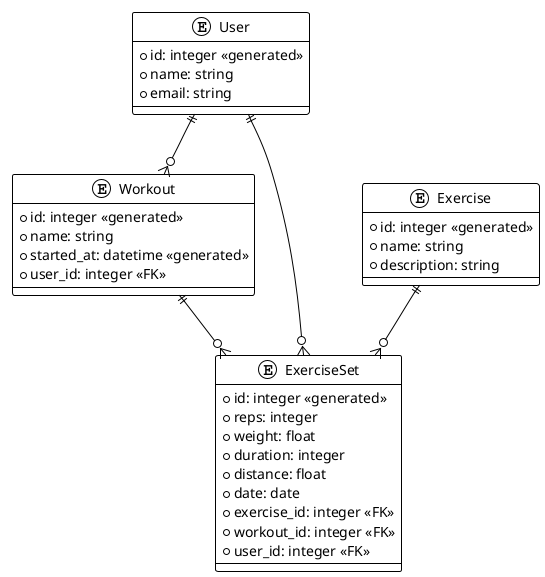 @startuml
!theme plain

entity User {
  * id: integer <<generated>>
  * name: string
  * email: string
}

entity Workout {
  * id: integer <<generated>>
  * name: string
  * started_at: datetime <<generated>>
  * user_id: integer <<FK>>
}

entity Exercise {
  * id: integer <<generated>>
  * name: string
  * description: string
}

entity ExerciseSet {
  * id: integer <<generated>>
  * reps: integer
  * weight: float
  * duration: integer
  * distance: float
  * date: date
  * exercise_id: integer <<FK>>
  * workout_id: integer <<FK>>
  * user_id: integer <<FK>>
}

User ||--o{ Workout
User ||--o{ ExerciseSet
Workout ||--o{ ExerciseSet
Exercise ||--o{ ExerciseSet

@enduml